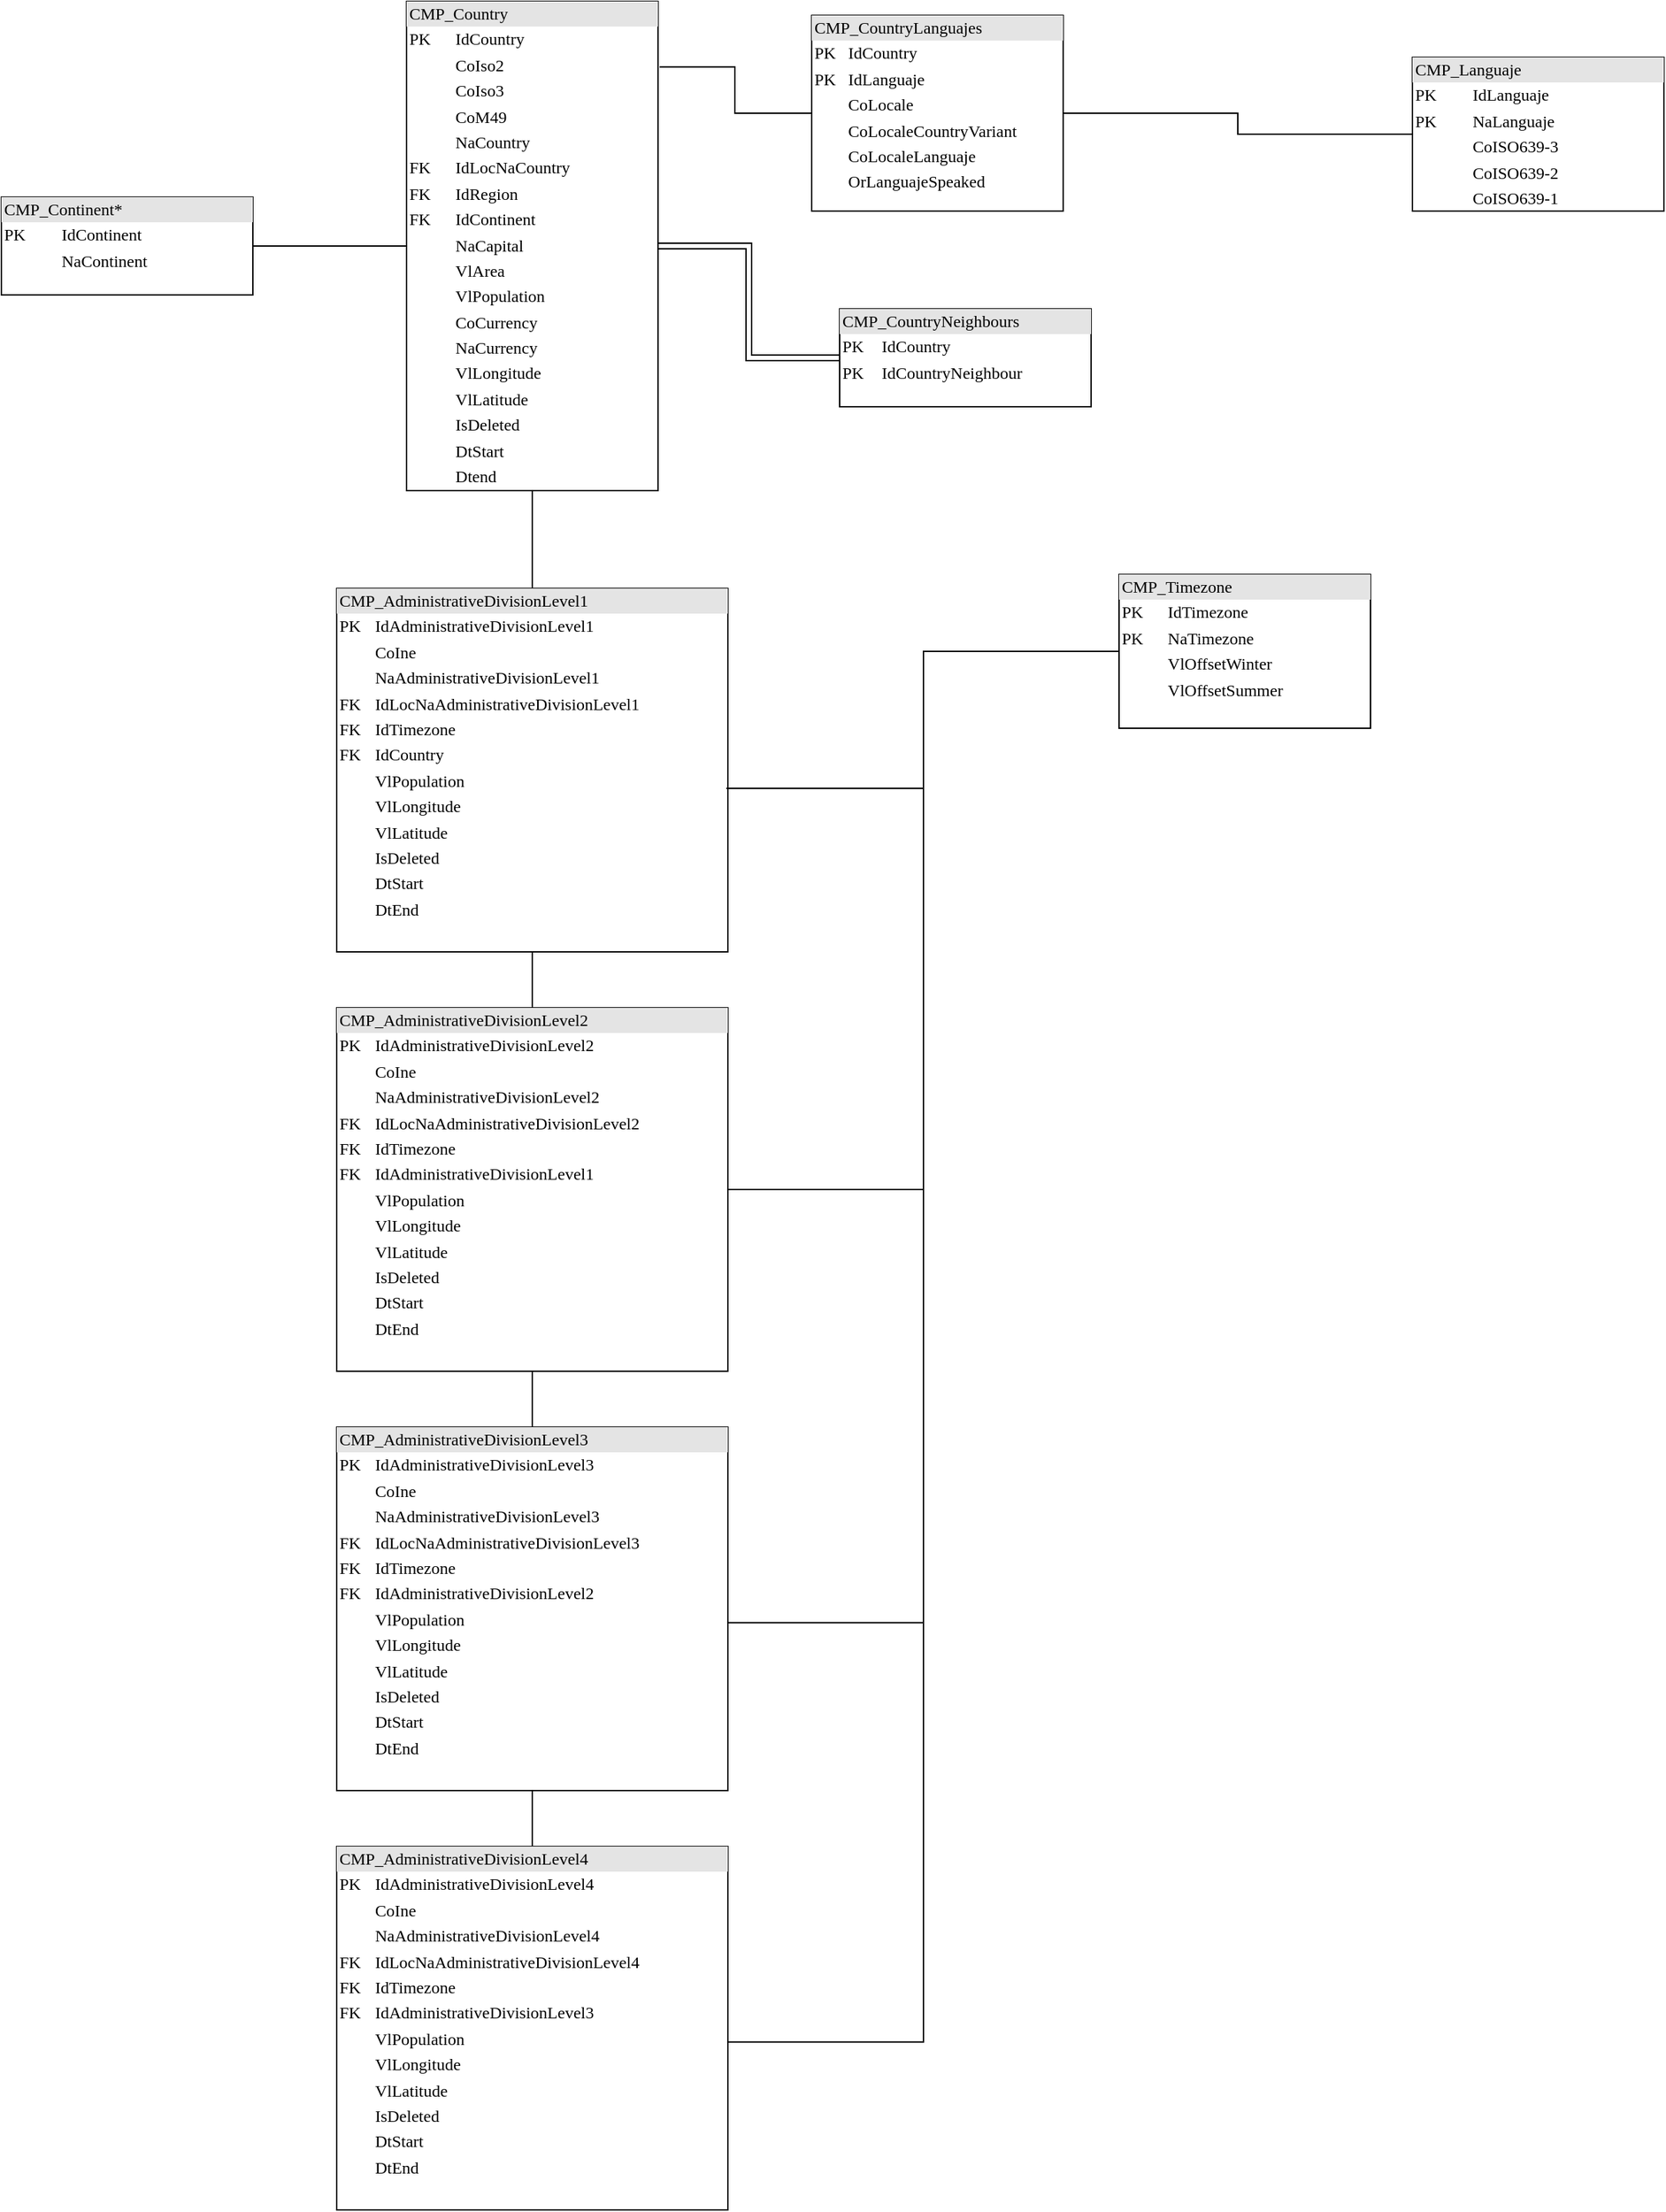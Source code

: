 <mxfile version="13.7.9" type="github">
  <diagram name="Page-1" id="2ca16b54-16f6-2749-3443-fa8db7711227">
    <mxGraphModel dx="2522" dy="762" grid="1" gridSize="10" guides="1" tooltips="1" connect="1" arrows="1" fold="1" page="1" pageScale="1" pageWidth="1100" pageHeight="850" background="#ffffff" math="0" shadow="0">
      <root>
        <mxCell id="0" />
        <mxCell id="1" parent="0" />
        <mxCell id="xBLFMSHuW-Dx7zJTYd9U-6" value="" style="edgeStyle=orthogonalEdgeStyle;rounded=0;orthogonalLoop=1;jettySize=auto;html=1;startArrow=none;startFill=0;endArrow=none;endFill=0;" edge="1" parent="1" source="2ed32ef02a7f4228-1" target="2ed32ef02a7f4228-5">
          <mxGeometry relative="1" as="geometry" />
        </mxCell>
        <mxCell id="2ed32ef02a7f4228-1" value="&lt;div style=&quot;box-sizing: border-box ; width: 100% ; background: #e4e4e4 ; padding: 2px&quot;&gt;CMP_Continent*&lt;/div&gt;&lt;table style=&quot;width: 100% ; font-size: 1em&quot; cellpadding=&quot;2&quot; cellspacing=&quot;0&quot;&gt;&lt;tbody&gt;&lt;tr&gt;&lt;td&gt;PK&lt;/td&gt;&lt;td&gt;IdContinent&lt;/td&gt;&lt;/tr&gt;&lt;tr&gt;&lt;td&gt;&lt;br&gt;&lt;/td&gt;&lt;td&gt;NaContinent&lt;br&gt;&lt;/td&gt;&lt;/tr&gt;&lt;tr&gt;&lt;td&gt;&lt;/td&gt;&lt;td&gt;&lt;br&gt;&lt;/td&gt;&lt;/tr&gt;&lt;/tbody&gt;&lt;/table&gt;" style="verticalAlign=top;align=left;overflow=fill;html=1;rounded=0;shadow=0;comic=0;labelBackgroundColor=none;strokeWidth=1;fontFamily=Verdana;fontSize=12" parent="1" vertex="1">
          <mxGeometry x="-150" y="380" width="180" height="70" as="geometry" />
        </mxCell>
        <mxCell id="2ed32ef02a7f4228-4" value="&lt;div style=&quot;box-sizing: border-box ; width: 100% ; background: #e4e4e4 ; padding: 2px&quot;&gt;CMP_AdministrativeDivisionLevel1&lt;/div&gt;&lt;table style=&quot;width: 100% ; font-size: 1em&quot; cellpadding=&quot;2&quot; cellspacing=&quot;0&quot;&gt;&lt;tbody&gt;&lt;tr&gt;&lt;td&gt;PK&lt;/td&gt;&lt;td&gt;IdAdministrativeDivisionLevel1&lt;/td&gt;&lt;/tr&gt;&lt;tr&gt;&lt;td&gt;&lt;br&gt;&lt;/td&gt;&lt;td&gt;CoIne&lt;/td&gt;&lt;/tr&gt;&lt;tr&gt;&lt;td&gt;&lt;br&gt;&lt;/td&gt;&lt;td&gt;NaAdministrativeDivisionLevel1&lt;br&gt;&lt;/td&gt;&lt;/tr&gt;&lt;tr&gt;&lt;td&gt;FK&lt;/td&gt;&lt;td&gt;IdLocNaAdministrativeDivisionLevel1&lt;br&gt;&lt;/td&gt;&lt;/tr&gt;&lt;tr&gt;&lt;td&gt;FK&lt;/td&gt;&lt;td&gt;IdTimezone&lt;/td&gt;&lt;/tr&gt;&lt;tr&gt;&lt;td&gt;FK&lt;/td&gt;&lt;td&gt;IdCountry&lt;br&gt;&lt;/td&gt;&lt;/tr&gt;&lt;tr&gt;&lt;td&gt;&lt;br&gt;&lt;/td&gt;&lt;td&gt;VlPopulation&lt;/td&gt;&lt;/tr&gt;&lt;tr&gt;&lt;td&gt;&lt;br&gt;&lt;/td&gt;&lt;td&gt;VlLongitude&lt;/td&gt;&lt;/tr&gt;&lt;tr&gt;&lt;td&gt;&lt;br&gt;&lt;/td&gt;&lt;td&gt;VlLatitude&lt;/td&gt;&lt;/tr&gt;&lt;tr&gt;&lt;td&gt;&lt;br&gt;&lt;/td&gt;&lt;td&gt;IsDeleted&lt;/td&gt;&lt;/tr&gt;&lt;tr&gt;&lt;td&gt;&lt;br&gt;&lt;/td&gt;&lt;td&gt;DtStart&lt;/td&gt;&lt;/tr&gt;&lt;tr&gt;&lt;td&gt;&lt;br&gt;&lt;/td&gt;&lt;td&gt;DtEnd&lt;/td&gt;&lt;/tr&gt;&lt;/tbody&gt;&lt;/table&gt;" style="verticalAlign=top;align=left;overflow=fill;html=1;rounded=0;shadow=0;comic=0;labelBackgroundColor=none;strokeWidth=1;fontFamily=Verdana;fontSize=12" parent="1" vertex="1">
          <mxGeometry x="90" y="660" width="280" height="260" as="geometry" />
        </mxCell>
        <mxCell id="xBLFMSHuW-Dx7zJTYd9U-7" value="" style="edgeStyle=orthogonalEdgeStyle;rounded=0;orthogonalLoop=1;jettySize=auto;html=1;startArrow=none;startFill=0;endArrow=none;endFill=0;" edge="1" parent="1" source="2ed32ef02a7f4228-5" target="2ed32ef02a7f4228-4">
          <mxGeometry relative="1" as="geometry" />
        </mxCell>
        <mxCell id="xBLFMSHuW-Dx7zJTYd9U-14" value="" style="edgeStyle=orthogonalEdgeStyle;rounded=0;orthogonalLoop=1;jettySize=auto;html=1;startArrow=none;startFill=0;endArrow=none;endFill=0;shape=link;" edge="1" parent="1" source="2ed32ef02a7f4228-5" target="xBLFMSHuW-Dx7zJTYd9U-12">
          <mxGeometry relative="1" as="geometry" />
        </mxCell>
        <mxCell id="2ed32ef02a7f4228-5" value="&lt;div style=&quot;box-sizing: border-box ; width: 100% ; background: #e4e4e4 ; padding: 2px&quot;&gt;CMP_Country&lt;/div&gt;&lt;table style=&quot;width: 100% ; font-size: 1em&quot; cellpadding=&quot;2&quot; cellspacing=&quot;0&quot;&gt;&lt;tbody&gt;&lt;tr&gt;&lt;td&gt;PK&lt;/td&gt;&lt;td&gt;IdCountry&lt;/td&gt;&lt;/tr&gt;&lt;tr&gt;&lt;td&gt;&lt;br&gt;&lt;/td&gt;&lt;td&gt;CoIso2&lt;/td&gt;&lt;/tr&gt;&lt;tr&gt;&lt;td&gt;&lt;br&gt;&lt;/td&gt;&lt;td&gt;CoIso3&lt;/td&gt;&lt;/tr&gt;&lt;tr&gt;&lt;td&gt;&lt;/td&gt;&lt;td&gt;CoM49&lt;/td&gt;&lt;/tr&gt;&lt;tr&gt;&lt;td&gt;&lt;br&gt;&lt;/td&gt;&lt;td&gt;NaCountry&lt;/td&gt;&lt;/tr&gt;&lt;tr&gt;&lt;td&gt;FK&lt;/td&gt;&lt;td&gt;IdLocNaCountry&lt;/td&gt;&lt;/tr&gt;&lt;tr&gt;&lt;td&gt;FK&lt;/td&gt;&lt;td&gt;IdRegion&lt;/td&gt;&lt;/tr&gt;&lt;tr&gt;&lt;td&gt;FK&lt;/td&gt;&lt;td&gt;IdContinent&lt;/td&gt;&lt;/tr&gt;&lt;tr&gt;&lt;td&gt;&lt;br&gt;&lt;/td&gt;&lt;td&gt;NaCapital&lt;/td&gt;&lt;/tr&gt;&lt;tr&gt;&lt;td&gt;&lt;br&gt;&lt;/td&gt;&lt;td&gt;VlArea&lt;/td&gt;&lt;/tr&gt;&lt;tr&gt;&lt;td&gt;&lt;br&gt;&lt;/td&gt;&lt;td&gt;VlPopulation&lt;/td&gt;&lt;/tr&gt;&lt;tr&gt;&lt;td&gt;&lt;br&gt;&lt;/td&gt;&lt;td&gt;CoCurrency&lt;/td&gt;&lt;/tr&gt;&lt;tr&gt;&lt;td&gt;&lt;br&gt;&lt;/td&gt;&lt;td&gt;NaCurrency&lt;/td&gt;&lt;/tr&gt;&lt;tr&gt;&lt;td&gt;&lt;br&gt;&lt;/td&gt;&lt;td&gt;VlLongitude&lt;/td&gt;&lt;/tr&gt;&lt;tr&gt;&lt;td&gt;&lt;br&gt;&lt;/td&gt;&lt;td&gt;VlLatitude&lt;/td&gt;&lt;/tr&gt;&lt;tr&gt;&lt;td&gt;&lt;br&gt;&lt;/td&gt;&lt;td&gt;IsDeleted&lt;/td&gt;&lt;/tr&gt;&lt;tr&gt;&lt;td&gt;&lt;br&gt;&lt;/td&gt;&lt;td&gt;DtStart&lt;/td&gt;&lt;/tr&gt;&lt;tr&gt;&lt;td&gt;&lt;br&gt;&lt;/td&gt;&lt;td&gt;Dtend&lt;/td&gt;&lt;/tr&gt;&lt;/tbody&gt;&lt;/table&gt;" style="verticalAlign=top;align=left;overflow=fill;html=1;rounded=0;shadow=0;comic=0;labelBackgroundColor=none;strokeWidth=1;fontFamily=Verdana;fontSize=12" parent="1" vertex="1">
          <mxGeometry x="140" y="240" width="180" height="350" as="geometry" />
        </mxCell>
        <mxCell id="xBLFMSHuW-Dx7zJTYd9U-8" value="" style="edgeStyle=orthogonalEdgeStyle;rounded=0;orthogonalLoop=1;jettySize=auto;html=1;startArrow=none;startFill=0;endArrow=none;endFill=0;" edge="1" parent="1" source="xBLFMSHuW-Dx7zJTYd9U-2" target="2ed32ef02a7f4228-4">
          <mxGeometry relative="1" as="geometry" />
        </mxCell>
        <mxCell id="xBLFMSHuW-Dx7zJTYd9U-2" value="&lt;div style=&quot;box-sizing: border-box ; width: 100% ; background: #e4e4e4 ; padding: 2px&quot;&gt;CMP_AdministrativeDivisionLevel2&lt;/div&gt;&lt;table style=&quot;width: 100% ; font-size: 1em&quot; cellpadding=&quot;2&quot; cellspacing=&quot;0&quot;&gt;&lt;tbody&gt;&lt;tr&gt;&lt;td&gt;PK&lt;/td&gt;&lt;td&gt;IdAdministrativeDivisionLevel2&lt;/td&gt;&lt;/tr&gt;&lt;tr&gt;&lt;td&gt;&lt;br&gt;&lt;/td&gt;&lt;td&gt;CoIne&lt;/td&gt;&lt;/tr&gt;&lt;tr&gt;&lt;td&gt;&lt;br&gt;&lt;/td&gt;&lt;td&gt;NaAdministrativeDivisionLevel2&lt;br&gt;&lt;/td&gt;&lt;/tr&gt;&lt;tr&gt;&lt;td&gt;FK&lt;/td&gt;&lt;td&gt;IdLocNaAdministrativeDivisionLevel2&lt;br&gt;&lt;/td&gt;&lt;/tr&gt;&lt;tr&gt;&lt;td&gt;FK&lt;/td&gt;&lt;td&gt;IdTimezone&lt;/td&gt;&lt;/tr&gt;&lt;tr&gt;&lt;td&gt;FK&lt;/td&gt;&lt;td&gt;IdAdministrativeDivisionLevel1&lt;br&gt;&lt;/td&gt;&lt;/tr&gt;&lt;tr&gt;&lt;td&gt;&lt;br&gt;&lt;/td&gt;&lt;td&gt;VlPopulation&lt;/td&gt;&lt;/tr&gt;&lt;tr&gt;&lt;td&gt;&lt;br&gt;&lt;/td&gt;&lt;td&gt;VlLongitude&lt;/td&gt;&lt;/tr&gt;&lt;tr&gt;&lt;td&gt;&lt;br&gt;&lt;/td&gt;&lt;td&gt;VlLatitude&lt;/td&gt;&lt;/tr&gt;&lt;tr&gt;&lt;td&gt;&lt;br&gt;&lt;/td&gt;&lt;td&gt;IsDeleted&lt;/td&gt;&lt;/tr&gt;&lt;tr&gt;&lt;td&gt;&lt;br&gt;&lt;/td&gt;&lt;td&gt;DtStart&lt;/td&gt;&lt;/tr&gt;&lt;tr&gt;&lt;td&gt;&lt;br&gt;&lt;/td&gt;&lt;td&gt;DtEnd&lt;/td&gt;&lt;/tr&gt;&lt;/tbody&gt;&lt;/table&gt;" style="verticalAlign=top;align=left;overflow=fill;html=1;rounded=0;shadow=0;comic=0;labelBackgroundColor=none;strokeWidth=1;fontFamily=Verdana;fontSize=12" vertex="1" parent="1">
          <mxGeometry x="90" y="960" width="280" height="260" as="geometry" />
        </mxCell>
        <mxCell id="xBLFMSHuW-Dx7zJTYd9U-9" value="" style="edgeStyle=orthogonalEdgeStyle;rounded=0;orthogonalLoop=1;jettySize=auto;html=1;startArrow=none;startFill=0;endArrow=none;endFill=0;" edge="1" parent="1" source="xBLFMSHuW-Dx7zJTYd9U-3" target="xBLFMSHuW-Dx7zJTYd9U-2">
          <mxGeometry relative="1" as="geometry" />
        </mxCell>
        <mxCell id="xBLFMSHuW-Dx7zJTYd9U-3" value="&lt;div style=&quot;box-sizing: border-box ; width: 100% ; background: #e4e4e4 ; padding: 2px&quot;&gt;CMP_AdministrativeDivisionLevel3&lt;/div&gt;&lt;table style=&quot;width: 100% ; font-size: 1em&quot; cellpadding=&quot;2&quot; cellspacing=&quot;0&quot;&gt;&lt;tbody&gt;&lt;tr&gt;&lt;td&gt;PK&lt;/td&gt;&lt;td&gt;IdAdministrativeDivisionLevel3&lt;/td&gt;&lt;/tr&gt;&lt;tr&gt;&lt;td&gt;&lt;br&gt;&lt;/td&gt;&lt;td&gt;CoIne&lt;/td&gt;&lt;/tr&gt;&lt;tr&gt;&lt;td&gt;&lt;br&gt;&lt;/td&gt;&lt;td&gt;NaAdministrativeDivisionLevel3&lt;br&gt;&lt;/td&gt;&lt;/tr&gt;&lt;tr&gt;&lt;td&gt;FK&lt;/td&gt;&lt;td&gt;IdLocNaAdministrativeDivisionLevel3&lt;br&gt;&lt;/td&gt;&lt;/tr&gt;&lt;tr&gt;&lt;td&gt;FK&lt;/td&gt;&lt;td&gt;IdTimezone&lt;/td&gt;&lt;/tr&gt;&lt;tr&gt;&lt;td&gt;FK&lt;/td&gt;&lt;td&gt;IdAdministrativeDivisionLevel2&lt;br&gt;&lt;/td&gt;&lt;/tr&gt;&lt;tr&gt;&lt;td&gt;&lt;br&gt;&lt;/td&gt;&lt;td&gt;VlPopulation&lt;/td&gt;&lt;/tr&gt;&lt;tr&gt;&lt;td&gt;&lt;br&gt;&lt;/td&gt;&lt;td&gt;VlLongitude&lt;/td&gt;&lt;/tr&gt;&lt;tr&gt;&lt;td&gt;&lt;br&gt;&lt;/td&gt;&lt;td&gt;VlLatitude&lt;/td&gt;&lt;/tr&gt;&lt;tr&gt;&lt;td&gt;&lt;br&gt;&lt;/td&gt;&lt;td&gt;IsDeleted&lt;/td&gt;&lt;/tr&gt;&lt;tr&gt;&lt;td&gt;&lt;br&gt;&lt;/td&gt;&lt;td&gt;DtStart&lt;/td&gt;&lt;/tr&gt;&lt;tr&gt;&lt;td&gt;&lt;br&gt;&lt;/td&gt;&lt;td&gt;DtEnd&lt;/td&gt;&lt;/tr&gt;&lt;/tbody&gt;&lt;/table&gt;" style="verticalAlign=top;align=left;overflow=fill;html=1;rounded=0;shadow=0;comic=0;labelBackgroundColor=none;strokeWidth=1;fontFamily=Verdana;fontSize=12" vertex="1" parent="1">
          <mxGeometry x="90" y="1260" width="280" height="260" as="geometry" />
        </mxCell>
        <mxCell id="xBLFMSHuW-Dx7zJTYd9U-10" value="" style="edgeStyle=orthogonalEdgeStyle;rounded=0;orthogonalLoop=1;jettySize=auto;html=1;startArrow=none;startFill=0;endArrow=none;endFill=0;" edge="1" parent="1" source="xBLFMSHuW-Dx7zJTYd9U-4" target="xBLFMSHuW-Dx7zJTYd9U-3">
          <mxGeometry relative="1" as="geometry" />
        </mxCell>
        <mxCell id="xBLFMSHuW-Dx7zJTYd9U-4" value="&lt;div style=&quot;box-sizing: border-box ; width: 100% ; background: #e4e4e4 ; padding: 2px&quot;&gt;CMP_AdministrativeDivisionLevel4&lt;/div&gt;&lt;table style=&quot;width: 100% ; font-size: 1em&quot; cellpadding=&quot;2&quot; cellspacing=&quot;0&quot;&gt;&lt;tbody&gt;&lt;tr&gt;&lt;td&gt;PK&lt;/td&gt;&lt;td&gt;IdAdministrativeDivisionLevel4&lt;/td&gt;&lt;/tr&gt;&lt;tr&gt;&lt;td&gt;&lt;br&gt;&lt;/td&gt;&lt;td&gt;CoIne&lt;/td&gt;&lt;/tr&gt;&lt;tr&gt;&lt;td&gt;&lt;br&gt;&lt;/td&gt;&lt;td&gt;NaAdministrativeDivisionLevel4&lt;br&gt;&lt;/td&gt;&lt;/tr&gt;&lt;tr&gt;&lt;td&gt;FK&lt;/td&gt;&lt;td&gt;IdLocNaAdministrativeDivisionLevel4&lt;br&gt;&lt;/td&gt;&lt;/tr&gt;&lt;tr&gt;&lt;td&gt;FK&lt;/td&gt;&lt;td&gt;IdTimezone&lt;/td&gt;&lt;/tr&gt;&lt;tr&gt;&lt;td&gt;FK&lt;/td&gt;&lt;td&gt;IdAdministrativeDivisionLevel3&lt;br&gt;&lt;/td&gt;&lt;/tr&gt;&lt;tr&gt;&lt;td&gt;&lt;br&gt;&lt;/td&gt;&lt;td&gt;VlPopulation&lt;/td&gt;&lt;/tr&gt;&lt;tr&gt;&lt;td&gt;&lt;br&gt;&lt;/td&gt;&lt;td&gt;VlLongitude&lt;/td&gt;&lt;/tr&gt;&lt;tr&gt;&lt;td&gt;&lt;br&gt;&lt;/td&gt;&lt;td&gt;VlLatitude&lt;/td&gt;&lt;/tr&gt;&lt;tr&gt;&lt;td&gt;&lt;br&gt;&lt;/td&gt;&lt;td&gt;IsDeleted&lt;/td&gt;&lt;/tr&gt;&lt;tr&gt;&lt;td&gt;&lt;br&gt;&lt;/td&gt;&lt;td&gt;DtStart&lt;/td&gt;&lt;/tr&gt;&lt;tr&gt;&lt;td&gt;&lt;br&gt;&lt;/td&gt;&lt;td&gt;DtEnd&lt;/td&gt;&lt;/tr&gt;&lt;/tbody&gt;&lt;/table&gt;" style="verticalAlign=top;align=left;overflow=fill;html=1;rounded=0;shadow=0;comic=0;labelBackgroundColor=none;strokeWidth=1;fontFamily=Verdana;fontSize=12" vertex="1" parent="1">
          <mxGeometry x="90" y="1560" width="280" height="260" as="geometry" />
        </mxCell>
        <mxCell id="xBLFMSHuW-Dx7zJTYd9U-12" value="&lt;div style=&quot;box-sizing: border-box ; width: 100% ; background: #e4e4e4 ; padding: 2px&quot;&gt;CMP_CountryNeighbours&lt;/div&gt;&lt;table style=&quot;width: 100% ; font-size: 1em&quot; cellpadding=&quot;2&quot; cellspacing=&quot;0&quot;&gt;&lt;tbody&gt;&lt;tr&gt;&lt;td&gt;PK&lt;/td&gt;&lt;td&gt;IdCountry&lt;/td&gt;&lt;/tr&gt;&lt;tr&gt;&lt;td&gt;PK&lt;/td&gt;&lt;td&gt;IdCountryNeighbour&lt;br&gt;&lt;/td&gt;&lt;/tr&gt;&lt;tr&gt;&lt;td&gt;&lt;/td&gt;&lt;td&gt;&lt;br&gt;&lt;/td&gt;&lt;/tr&gt;&lt;/tbody&gt;&lt;/table&gt;" style="verticalAlign=top;align=left;overflow=fill;html=1;rounded=0;shadow=0;comic=0;labelBackgroundColor=none;strokeWidth=1;fontFamily=Verdana;fontSize=12" vertex="1" parent="1">
          <mxGeometry x="450" y="460" width="180" height="70" as="geometry" />
        </mxCell>
        <mxCell id="xBLFMSHuW-Dx7zJTYd9U-16" style="edgeStyle=orthogonalEdgeStyle;rounded=0;orthogonalLoop=1;jettySize=auto;html=1;exitX=0;exitY=0.5;exitDx=0;exitDy=0;entryX=0.996;entryY=0.55;entryDx=0;entryDy=0;entryPerimeter=0;startArrow=none;startFill=0;endArrow=none;endFill=0;" edge="1" parent="1" source="xBLFMSHuW-Dx7zJTYd9U-15" target="2ed32ef02a7f4228-4">
          <mxGeometry relative="1" as="geometry" />
        </mxCell>
        <mxCell id="xBLFMSHuW-Dx7zJTYd9U-17" style="edgeStyle=orthogonalEdgeStyle;rounded=0;orthogonalLoop=1;jettySize=auto;html=1;exitX=0;exitY=0.5;exitDx=0;exitDy=0;entryX=1;entryY=0.5;entryDx=0;entryDy=0;startArrow=none;startFill=0;endArrow=none;endFill=0;" edge="1" parent="1" source="xBLFMSHuW-Dx7zJTYd9U-15" target="xBLFMSHuW-Dx7zJTYd9U-2">
          <mxGeometry relative="1" as="geometry" />
        </mxCell>
        <mxCell id="xBLFMSHuW-Dx7zJTYd9U-18" style="edgeStyle=orthogonalEdgeStyle;rounded=0;orthogonalLoop=1;jettySize=auto;html=1;exitX=0;exitY=0.5;exitDx=0;exitDy=0;entryX=1;entryY=0.538;entryDx=0;entryDy=0;entryPerimeter=0;startArrow=none;startFill=0;endArrow=none;endFill=0;" edge="1" parent="1" source="xBLFMSHuW-Dx7zJTYd9U-15" target="xBLFMSHuW-Dx7zJTYd9U-3">
          <mxGeometry relative="1" as="geometry" />
        </mxCell>
        <mxCell id="xBLFMSHuW-Dx7zJTYd9U-19" style="edgeStyle=orthogonalEdgeStyle;rounded=0;orthogonalLoop=1;jettySize=auto;html=1;exitX=0;exitY=0.5;exitDx=0;exitDy=0;entryX=1;entryY=0.538;entryDx=0;entryDy=0;entryPerimeter=0;startArrow=none;startFill=0;endArrow=none;endFill=0;" edge="1" parent="1" source="xBLFMSHuW-Dx7zJTYd9U-15" target="xBLFMSHuW-Dx7zJTYd9U-4">
          <mxGeometry relative="1" as="geometry" />
        </mxCell>
        <mxCell id="xBLFMSHuW-Dx7zJTYd9U-15" value="&lt;div style=&quot;box-sizing: border-box ; width: 100% ; background: #e4e4e4 ; padding: 2px&quot;&gt;CMP_Timezone&lt;/div&gt;&lt;table style=&quot;width: 100% ; font-size: 1em&quot; cellpadding=&quot;2&quot; cellspacing=&quot;0&quot;&gt;&lt;tbody&gt;&lt;tr&gt;&lt;td&gt;PK&lt;/td&gt;&lt;td&gt;IdTimezone&lt;/td&gt;&lt;/tr&gt;&lt;tr&gt;&lt;td&gt;PK&lt;/td&gt;&lt;td&gt;NaTimezone&lt;br&gt;&lt;/td&gt;&lt;/tr&gt;&lt;tr&gt;&lt;td&gt;&lt;br&gt;&lt;/td&gt;&lt;td&gt;VlOffsetWinter&lt;br&gt;&lt;/td&gt;&lt;/tr&gt;&lt;tr&gt;&lt;td&gt;&lt;br&gt;&lt;/td&gt;&lt;td&gt;VlOffsetSummer&lt;br&gt;&lt;/td&gt;&lt;/tr&gt;&lt;tr&gt;&lt;td&gt;&lt;/td&gt;&lt;td&gt;&lt;br&gt;&lt;/td&gt;&lt;/tr&gt;&lt;/tbody&gt;&lt;/table&gt;" style="verticalAlign=top;align=left;overflow=fill;html=1;rounded=0;shadow=0;comic=0;labelBackgroundColor=none;strokeWidth=1;fontFamily=Verdana;fontSize=12" vertex="1" parent="1">
          <mxGeometry x="650" y="650" width="180" height="110" as="geometry" />
        </mxCell>
        <mxCell id="xBLFMSHuW-Dx7zJTYd9U-20" value="&lt;div style=&quot;box-sizing: border-box ; width: 100% ; background: #e4e4e4 ; padding: 2px&quot;&gt;CMP_Languaje&lt;/div&gt;&lt;table style=&quot;width: 100% ; font-size: 1em&quot; cellpadding=&quot;2&quot; cellspacing=&quot;0&quot;&gt;&lt;tbody&gt;&lt;tr&gt;&lt;td&gt;PK&lt;/td&gt;&lt;td&gt;IdLanguaje&lt;/td&gt;&lt;/tr&gt;&lt;tr&gt;&lt;td&gt;PK&lt;/td&gt;&lt;td&gt;NaLanguaje&lt;br&gt;&lt;/td&gt;&lt;/tr&gt;&lt;tr&gt;&lt;td&gt;&lt;br&gt;&lt;/td&gt;&lt;td&gt;CoISO639-3&lt;br&gt;&lt;/td&gt;&lt;/tr&gt;&lt;tr&gt;&lt;td&gt;&lt;br&gt;&lt;/td&gt;&lt;td&gt;CoISO639-2&lt;br&gt;&lt;/td&gt;&lt;/tr&gt;&lt;tr&gt;&lt;td&gt;&lt;/td&gt;&lt;td&gt;CoISO639-1&lt;br&gt;&lt;/td&gt;&lt;/tr&gt;&lt;/tbody&gt;&lt;/table&gt;" style="verticalAlign=top;align=left;overflow=fill;html=1;rounded=0;shadow=0;comic=0;labelBackgroundColor=none;strokeWidth=1;fontFamily=Verdana;fontSize=12" vertex="1" parent="1">
          <mxGeometry x="860" y="280" width="180" height="110" as="geometry" />
        </mxCell>
        <mxCell id="xBLFMSHuW-Dx7zJTYd9U-22" style="edgeStyle=orthogonalEdgeStyle;rounded=0;orthogonalLoop=1;jettySize=auto;html=1;exitX=0;exitY=0.5;exitDx=0;exitDy=0;entryX=1.006;entryY=0.134;entryDx=0;entryDy=0;entryPerimeter=0;startArrow=none;startFill=0;endArrow=none;endFill=0;" edge="1" parent="1" source="xBLFMSHuW-Dx7zJTYd9U-21" target="2ed32ef02a7f4228-5">
          <mxGeometry relative="1" as="geometry" />
        </mxCell>
        <mxCell id="xBLFMSHuW-Dx7zJTYd9U-23" style="edgeStyle=orthogonalEdgeStyle;rounded=0;orthogonalLoop=1;jettySize=auto;html=1;exitX=1;exitY=0.5;exitDx=0;exitDy=0;entryX=0;entryY=0.5;entryDx=0;entryDy=0;startArrow=none;startFill=0;endArrow=none;endFill=0;" edge="1" parent="1" source="xBLFMSHuW-Dx7zJTYd9U-21" target="xBLFMSHuW-Dx7zJTYd9U-20">
          <mxGeometry relative="1" as="geometry" />
        </mxCell>
        <mxCell id="xBLFMSHuW-Dx7zJTYd9U-21" value="&lt;div style=&quot;box-sizing: border-box ; width: 100% ; background: #e4e4e4 ; padding: 2px&quot;&gt;CMP_CountryLanguajes&lt;/div&gt;&lt;table style=&quot;width: 100% ; font-size: 1em&quot; cellpadding=&quot;2&quot; cellspacing=&quot;0&quot;&gt;&lt;tbody&gt;&lt;tr&gt;&lt;td&gt;PK&lt;/td&gt;&lt;td&gt;IdCountry&lt;/td&gt;&lt;/tr&gt;&lt;tr&gt;&lt;td&gt;PK&lt;/td&gt;&lt;td&gt;IdLanguaje&lt;br&gt;&lt;/td&gt;&lt;/tr&gt;&lt;tr&gt;&lt;td&gt;&lt;br&gt;&lt;/td&gt;&lt;td&gt;CoLocale&lt;/td&gt;&lt;/tr&gt;&lt;tr&gt;&lt;td&gt;&lt;br&gt;&lt;/td&gt;&lt;td&gt;CoLocaleCountryVariant&lt;/td&gt;&lt;/tr&gt;&lt;tr&gt;&lt;td&gt;&lt;br&gt;&lt;/td&gt;&lt;td&gt;CoLocaleLanguaje&lt;/td&gt;&lt;/tr&gt;&lt;tr&gt;&lt;td&gt;&lt;br&gt;&lt;/td&gt;&lt;td&gt;OrLanguajeSpeaked&lt;/td&gt;&lt;/tr&gt;&lt;tr&gt;&lt;td&gt;&lt;/td&gt;&lt;td&gt;&lt;br&gt;&lt;/td&gt;&lt;/tr&gt;&lt;/tbody&gt;&lt;/table&gt;" style="verticalAlign=top;align=left;overflow=fill;html=1;rounded=0;shadow=0;comic=0;labelBackgroundColor=none;strokeWidth=1;fontFamily=Verdana;fontSize=12" vertex="1" parent="1">
          <mxGeometry x="430" y="250" width="180" height="140" as="geometry" />
        </mxCell>
      </root>
    </mxGraphModel>
  </diagram>
</mxfile>
